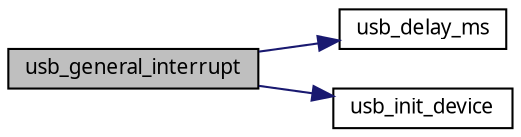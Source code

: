 digraph G
{
  edge [fontname="FreeSans.ttf",fontsize=10,labelfontname="FreeSans.ttf",labelfontsize=10];
  node [fontname="FreeSans.ttf",fontsize=10,shape=record];
  rankdir=LR;
  Node1 [label="usb_general_interrupt",height=0.2,width=0.4,color="black", fillcolor="grey75", style="filled" fontcolor="black"];
  Node1 -> Node2 [color="midnightblue",fontsize=10,style="solid",fontname="FreeSans.ttf"];
  Node2 [label="usb_delay_ms",height=0.2,width=0.4,color="black", fillcolor="white", style="filled",URL="$a00043.html#10662d5a78c63d7505e22c6c819412e7"];
  Node1 -> Node3 [color="midnightblue",fontsize=10,style="solid",fontname="FreeSans.ttf"];
  Node3 [label="usb_init_device",height=0.2,width=0.4,color="black", fillcolor="white", style="filled",URL="$a00037.html#f03d76cb0a6201b1c1de6bc25bf6657e",tooltip="usb_init_device."];
}
